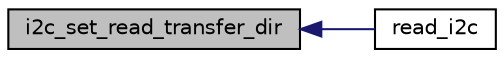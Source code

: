 digraph "i2c_set_read_transfer_dir"
{
  edge [fontname="Helvetica",fontsize="10",labelfontname="Helvetica",labelfontsize="10"];
  node [fontname="Helvetica",fontsize="10",shape=record];
  rankdir="LR";
  Node1 [label="i2c_set_read_transfer_dir",height=0.2,width=0.4,color="black", fillcolor="grey75", style="filled", fontcolor="black"];
  Node1 -> Node2 [dir="back",color="midnightblue",fontsize="10",style="solid",fontname="Helvetica"];
  Node2 [label="read_i2c",height=0.2,width=0.4,color="black", fillcolor="white", style="filled",URL="$group__i2c__file.html#gabd519f2c336ccb28340f331258208bde"];
}
